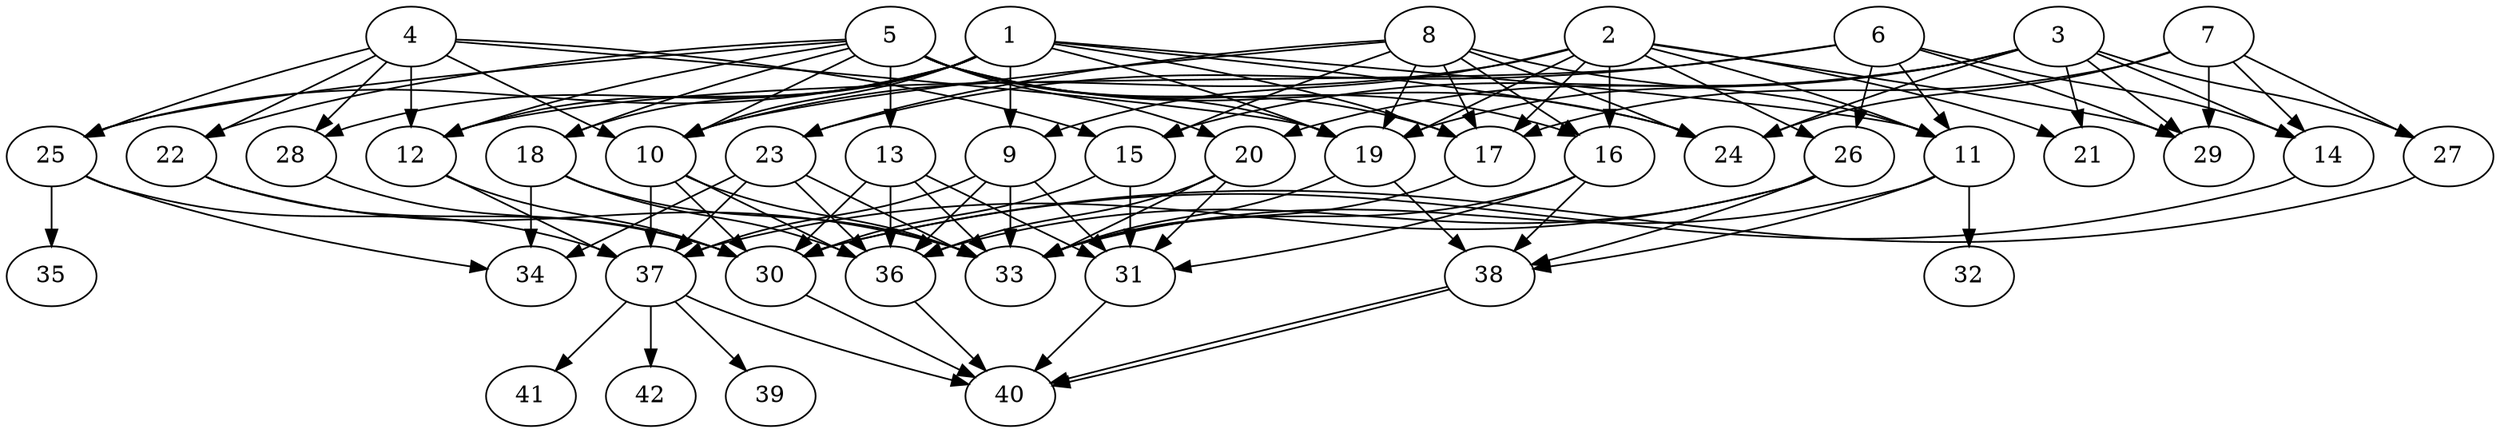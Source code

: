 // DAG (tier=3-complex, mode=data, n=42, ccr=0.544, fat=0.734, density=0.667, regular=0.376, jump=0.295, mindata=4194304, maxdata=33554432)
// DAG automatically generated by daggen at Sun Aug 24 16:33:35 2025
// /home/ermia/Project/Environments/daggen/bin/daggen --dot --ccr 0.544 --fat 0.734 --regular 0.376 --density 0.667 --jump 0.295 --mindata 4194304 --maxdata 33554432 -n 42 
digraph G {
  1 [size="21667237072994304000000", alpha="0.11", expect_size="10833618536497152000000"]
  1 -> 9 [size ="6217641492480000"]
  1 -> 10 [size ="6217641492480000"]
  1 -> 11 [size ="6217641492480000"]
  1 -> 12 [size ="6217641492480000"]
  1 -> 17 [size ="6217641492480000"]
  1 -> 18 [size ="6217641492480000"]
  1 -> 19 [size ="6217641492480000"]
  1 -> 24 [size ="6217641492480000"]
  1 -> 25 [size ="6217641492480000"]
  1 -> 28 [size ="6217641492480000"]
  2 [size="373208188295560822784", alpha="0.03", expect_size="186604094147780411392"]
  2 -> 9 [size ="414690509324288"]
  2 -> 10 [size ="414690509324288"]
  2 -> 11 [size ="414690509324288"]
  2 -> 16 [size ="414690509324288"]
  2 -> 17 [size ="414690509324288"]
  2 -> 19 [size ="414690509324288"]
  2 -> 21 [size ="414690509324288"]
  2 -> 26 [size ="414690509324288"]
  2 -> 29 [size ="414690509324288"]
  3 [size="914536995412106624", alpha="0.11", expect_size="457268497706053312"]
  3 -> 14 [size ="686744332664832"]
  3 -> 15 [size ="686744332664832"]
  3 -> 19 [size ="686744332664832"]
  3 -> 20 [size ="686744332664832"]
  3 -> 21 [size ="686744332664832"]
  3 -> 24 [size ="686744332664832"]
  3 -> 27 [size ="686744332664832"]
  3 -> 29 [size ="686744332664832"]
  4 [size="140536963218606416", alpha="0.05", expect_size="70268481609303208"]
  4 -> 10 [size ="2197974419505152"]
  4 -> 12 [size ="2197974419505152"]
  4 -> 15 [size ="2197974419505152"]
  4 -> 19 [size ="2197974419505152"]
  4 -> 22 [size ="2197974419505152"]
  4 -> 25 [size ="2197974419505152"]
  4 -> 28 [size ="2197974419505152"]
  5 [size="2747184744801647104", alpha="0.11", expect_size="1373592372400823552"]
  5 -> 10 [size ="3241668207706112"]
  5 -> 12 [size ="3241668207706112"]
  5 -> 13 [size ="3241668207706112"]
  5 -> 16 [size ="3241668207706112"]
  5 -> 17 [size ="3241668207706112"]
  5 -> 18 [size ="3241668207706112"]
  5 -> 19 [size ="3241668207706112"]
  5 -> 20 [size ="3241668207706112"]
  5 -> 22 [size ="3241668207706112"]
  5 -> 24 [size ="3241668207706112"]
  5 -> 25 [size ="3241668207706112"]
  6 [size="506808455461214976", alpha="0.05", expect_size="253404227730607488"]
  6 -> 11 [size ="751662528462848"]
  6 -> 12 [size ="751662528462848"]
  6 -> 14 [size ="751662528462848"]
  6 -> 23 [size ="751662528462848"]
  6 -> 26 [size ="751662528462848"]
  6 -> 29 [size ="751662528462848"]
  7 [size="32636056914502759743488", alpha="0.02", expect_size="16318028457251379871744"]
  7 -> 14 [size ="8169994701504512"]
  7 -> 17 [size ="8169994701504512"]
  7 -> 24 [size ="8169994701504512"]
  7 -> 27 [size ="8169994701504512"]
  7 -> 29 [size ="8169994701504512"]
  8 [size="1254032258128395894784", alpha="0.01", expect_size="627016129064197947392"]
  8 -> 10 [size ="930313077260288"]
  8 -> 11 [size ="930313077260288"]
  8 -> 15 [size ="930313077260288"]
  8 -> 16 [size ="930313077260288"]
  8 -> 17 [size ="930313077260288"]
  8 -> 19 [size ="930313077260288"]
  8 -> 23 [size ="930313077260288"]
  8 -> 24 [size ="930313077260288"]
  9 [size="5501586673034033152", alpha="0.10", expect_size="2750793336517016576"]
  9 -> 31 [size ="1984020221001728"]
  9 -> 33 [size ="1984020221001728"]
  9 -> 36 [size ="1984020221001728"]
  9 -> 37 [size ="1984020221001728"]
  10 [size="5299534906703818522624", alpha="0.12", expect_size="2649767453351909261312"]
  10 -> 30 [size ="2431728912171008"]
  10 -> 33 [size ="2431728912171008"]
  10 -> 36 [size ="2431728912171008"]
  10 -> 37 [size ="2431728912171008"]
  11 [size="185352116588897107968", alpha="0.09", expect_size="92676058294448553984"]
  11 -> 32 [size ="260068859707392"]
  11 -> 33 [size ="260068859707392"]
  11 -> 38 [size ="260068859707392"]
  12 [size="10245542157909905408", alpha="0.03", expect_size="5122771078954952704"]
  12 -> 30 [size ="3972350835949568"]
  12 -> 37 [size ="3972350835949568"]
  13 [size="17302123270774474752", alpha="0.03", expect_size="8651061635387237376"]
  13 -> 30 [size ="8533655630643200"]
  13 -> 31 [size ="8533655630643200"]
  13 -> 33 [size ="8533655630643200"]
  13 -> 36 [size ="8533655630643200"]
  14 [size="9015974347687844864", alpha="0.13", expect_size="4507987173843922432"]
  14 -> 30 [size ="4886349270220800"]
  15 [size="316546455573499072", alpha="0.03", expect_size="158273227786749536"]
  15 -> 30 [size ="7613803692818432"]
  15 -> 31 [size ="7613803692818432"]
  16 [size="34006983867212083757056", alpha="0.07", expect_size="17003491933606041878528"]
  16 -> 31 [size ="8397217404551168"]
  16 -> 33 [size ="8397217404551168"]
  16 -> 38 [size ="8397217404551168"]
  17 [size="9308914246355264", alpha="0.09", expect_size="4654457123177632"]
  17 -> 33 [size ="183809173618688"]
  18 [size="5062250894947482861568", alpha="0.10", expect_size="2531125447473741430784"]
  18 -> 33 [size ="2358589880532992"]
  18 -> 34 [size ="2358589880532992"]
  18 -> 36 [size ="2358589880532992"]
  19 [size="11289055023934170", alpha="0.15", expect_size="5644527511967085"]
  19 -> 33 [size ="500206688796672"]
  19 -> 38 [size ="500206688796672"]
  20 [size="13082495224405296", alpha="0.01", expect_size="6541247612202648"]
  20 -> 31 [size ="285804647677952"]
  20 -> 33 [size ="285804647677952"]
  20 -> 36 [size ="285804647677952"]
  21 [size="46600638239732096", alpha="0.19", expect_size="23300319119866048"]
  22 [size="1065869981245707648", alpha="0.01", expect_size="532934990622853824"]
  22 -> 30 [size ="552416890060800"]
  22 -> 33 [size ="552416890060800"]
  23 [size="1075998260599174725632", alpha="0.03", expect_size="537999130299587362816"]
  23 -> 33 [size ="840035616161792"]
  23 -> 34 [size ="840035616161792"]
  23 -> 36 [size ="840035616161792"]
  23 -> 37 [size ="840035616161792"]
  24 [size="73484968295542144", alpha="0.10", expect_size="36742484147771072"]
  25 [size="387724127389576331264", alpha="0.11", expect_size="193862063694788165632"]
  25 -> 34 [size ="425374911561728"]
  25 -> 35 [size ="425374911561728"]
  25 -> 37 [size ="425374911561728"]
  26 [size="85768507277979568", alpha="0.00", expect_size="42884253638989784"]
  26 -> 36 [size ="7219735745789952"]
  26 -> 37 [size ="7219735745789952"]
  26 -> 38 [size ="7219735745789952"]
  27 [size="2665950517140761083904", alpha="0.08", expect_size="1332975258570380541952"]
  27 -> 30 [size ="1538124098306048"]
  28 [size="10226555354828638208", alpha="0.19", expect_size="5113277677414319104"]
  28 -> 30 [size ="4689160141012992"]
  29 [size="2246662968510729984", alpha="0.08", expect_size="1123331484255364992"]
  30 [size="31415284508262400", alpha="0.08", expect_size="15707642254131200"]
  30 -> 40 [size ="879609302220800"]
  31 [size="294640473507451328", alpha="0.07", expect_size="147320236753725664"]
  31 -> 40 [size ="6790714943864832"]
  32 [size="6061441005363943424", alpha="0.02", expect_size="3030720502681971712"]
  33 [size="142248996367041680", alpha="0.07", expect_size="71124498183520840"]
  34 [size="26931283977523746045952", alpha="0.04", expect_size="13465641988761873022976"]
  35 [size="3295082231011939328", alpha="0.07", expect_size="1647541115505969664"]
  36 [size="51477960063943256", alpha="0.01", expect_size="25738980031971628"]
  36 -> 40 [size ="5708712563965952"]
  37 [size="3732971276112234496", alpha="0.17", expect_size="1866485638056117248"]
  37 -> 39 [size ="4074863643852800"]
  37 -> 40 [size ="4074863643852800"]
  37 -> 41 [size ="4074863643852800"]
  37 -> 42 [size ="4074863643852800"]
  38 [size="273291552952901056", alpha="0.11", expect_size="136645776476450528"]
  38 -> 40 [size ="4747650976972800"]
  38 -> 40 [size ="4747650976972800"]
  39 [size="8065014957718581248", alpha="0.10", expect_size="4032507478859290624"]
  40 [size="19677053806918197248", alpha="0.09", expect_size="9838526903459098624"]
  41 [size="2771421583868032512", alpha="0.08", expect_size="1385710791934016256"]
  42 [size="6026303856157918208", alpha="0.11", expect_size="3013151928078959104"]
}